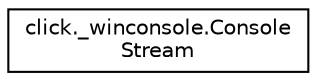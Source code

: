 digraph "Graphical Class Hierarchy"
{
 // LATEX_PDF_SIZE
  edge [fontname="Helvetica",fontsize="10",labelfontname="Helvetica",labelfontsize="10"];
  node [fontname="Helvetica",fontsize="10",shape=record];
  rankdir="LR";
  Node0 [label="click._winconsole.Console\lStream",height=0.2,width=0.4,color="black", fillcolor="white", style="filled",URL="$classclick_1_1__winconsole_1_1ConsoleStream.html",tooltip=" "];
}
